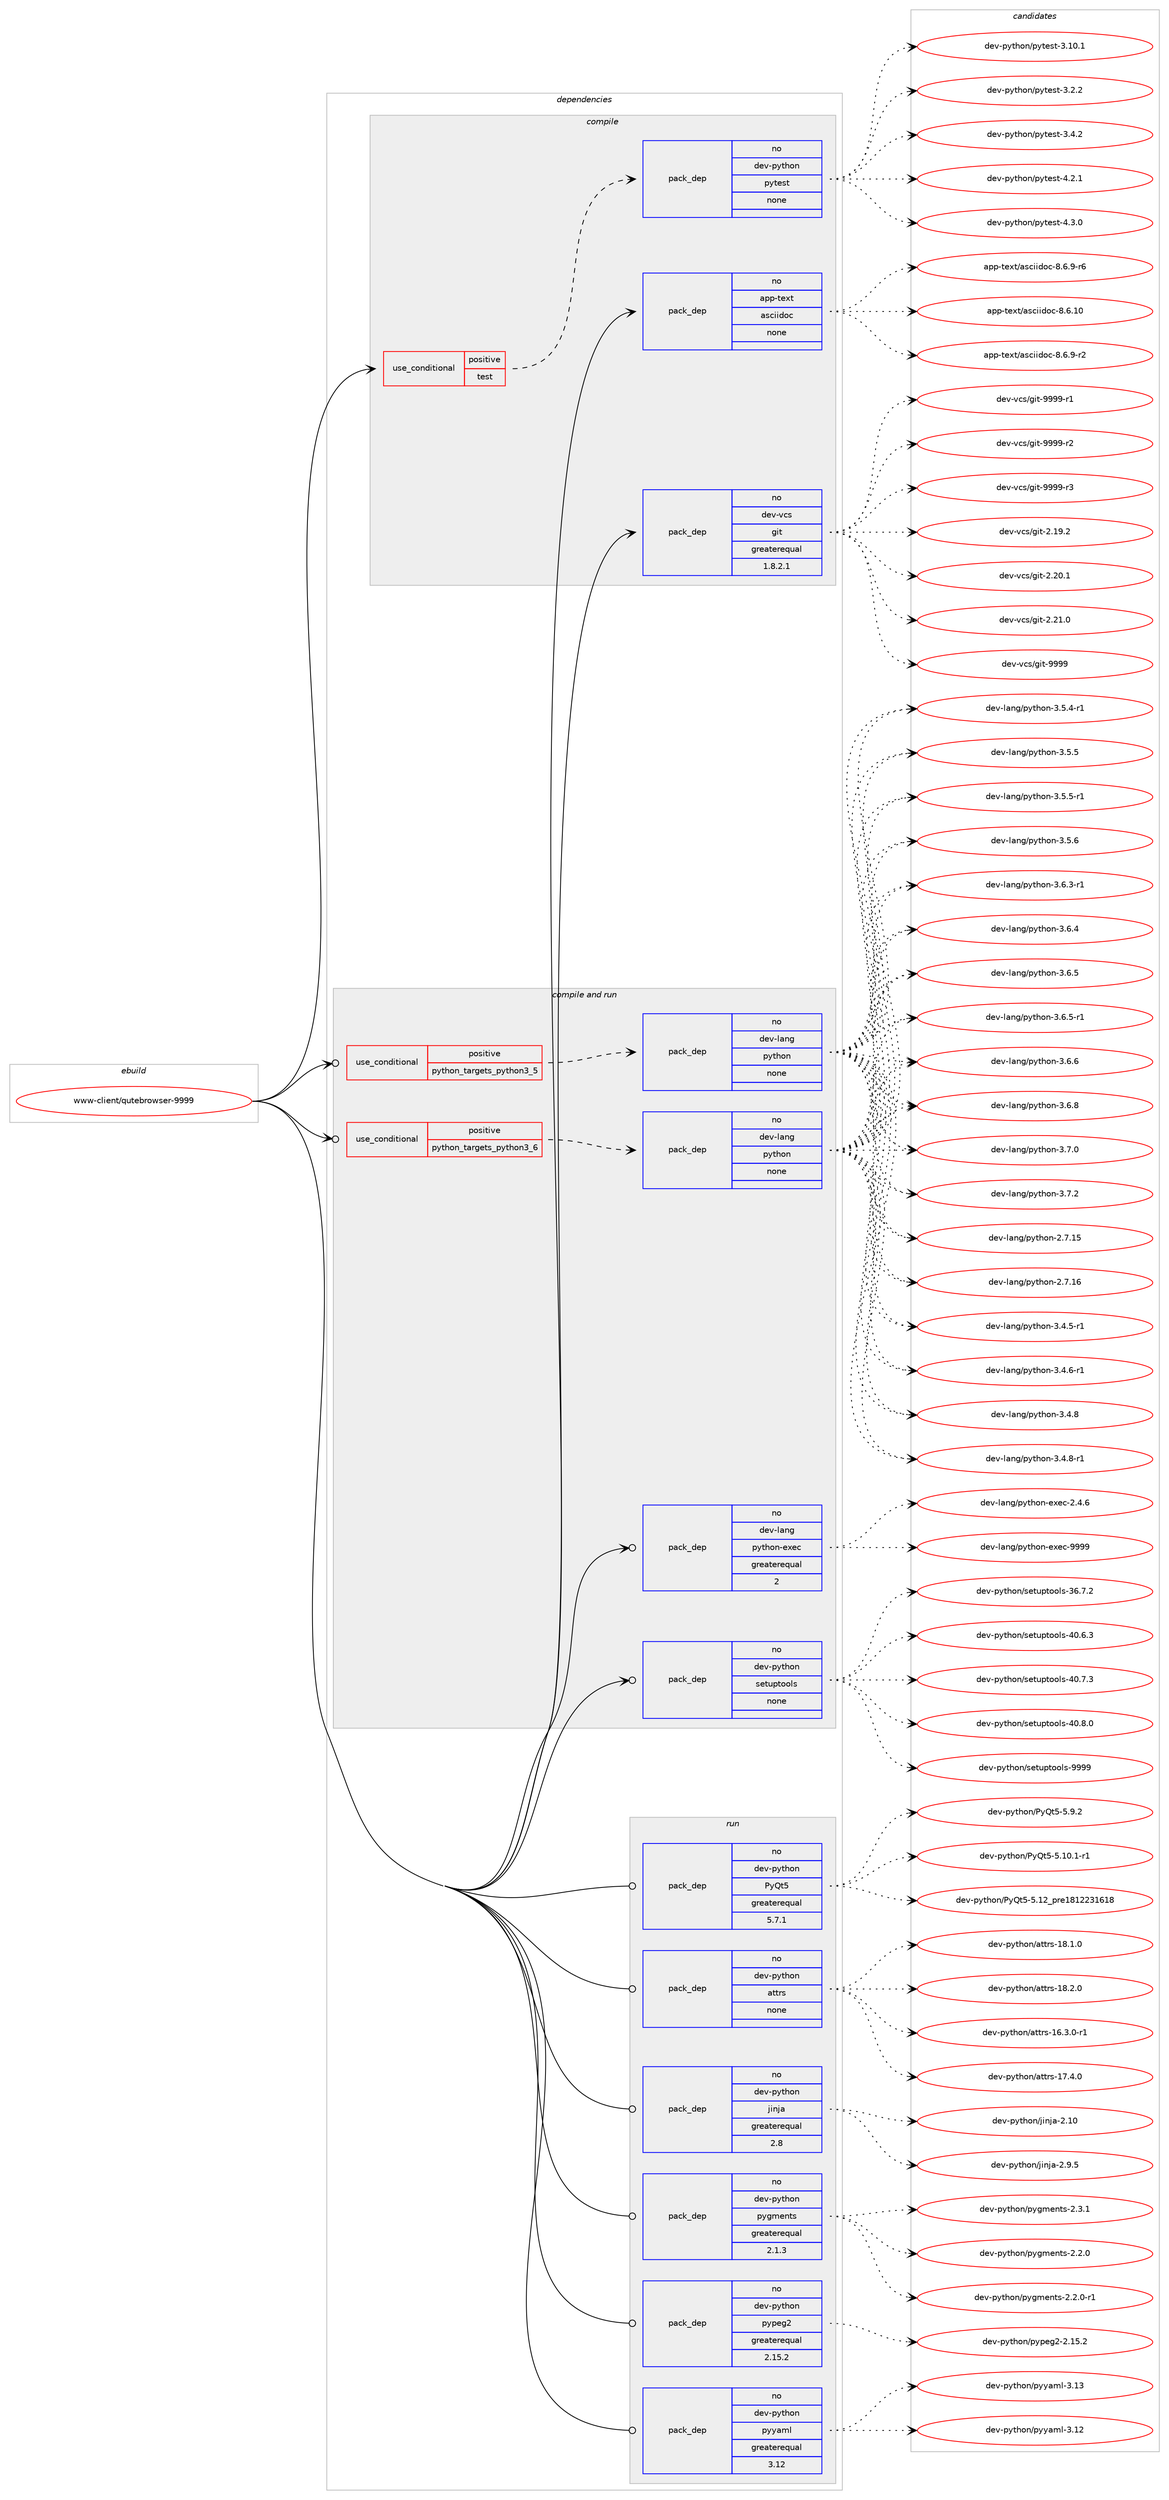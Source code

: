 digraph prolog {

# *************
# Graph options
# *************

newrank=true;
concentrate=true;
compound=true;
graph [rankdir=LR,fontname=Helvetica,fontsize=10,ranksep=1.5];#, ranksep=2.5, nodesep=0.2];
edge  [arrowhead=vee];
node  [fontname=Helvetica,fontsize=10];

# **********
# The ebuild
# **********

subgraph cluster_leftcol {
color=gray;
rank=same;
label=<<i>ebuild</i>>;
id [label="www-client/qutebrowser-9999", color=red, width=4, href="../www-client/qutebrowser-9999.svg"];
}

# ****************
# The dependencies
# ****************

subgraph cluster_midcol {
color=gray;
label=<<i>dependencies</i>>;
subgraph cluster_compile {
fillcolor="#eeeeee";
style=filled;
label=<<i>compile</i>>;
subgraph cond464124 {
dependency1749541 [label=<<TABLE BORDER="0" CELLBORDER="1" CELLSPACING="0" CELLPADDING="4"><TR><TD ROWSPAN="3" CELLPADDING="10">use_conditional</TD></TR><TR><TD>positive</TD></TR><TR><TD>test</TD></TR></TABLE>>, shape=none, color=red];
subgraph pack1256156 {
dependency1749542 [label=<<TABLE BORDER="0" CELLBORDER="1" CELLSPACING="0" CELLPADDING="4" WIDTH="220"><TR><TD ROWSPAN="6" CELLPADDING="30">pack_dep</TD></TR><TR><TD WIDTH="110">no</TD></TR><TR><TD>dev-python</TD></TR><TR><TD>pytest</TD></TR><TR><TD>none</TD></TR><TR><TD></TD></TR></TABLE>>, shape=none, color=blue];
}
dependency1749541:e -> dependency1749542:w [weight=20,style="dashed",arrowhead="vee"];
}
id:e -> dependency1749541:w [weight=20,style="solid",arrowhead="vee"];
subgraph pack1256157 {
dependency1749543 [label=<<TABLE BORDER="0" CELLBORDER="1" CELLSPACING="0" CELLPADDING="4" WIDTH="220"><TR><TD ROWSPAN="6" CELLPADDING="30">pack_dep</TD></TR><TR><TD WIDTH="110">no</TD></TR><TR><TD>app-text</TD></TR><TR><TD>asciidoc</TD></TR><TR><TD>none</TD></TR><TR><TD></TD></TR></TABLE>>, shape=none, color=blue];
}
id:e -> dependency1749543:w [weight=20,style="solid",arrowhead="vee"];
subgraph pack1256158 {
dependency1749544 [label=<<TABLE BORDER="0" CELLBORDER="1" CELLSPACING="0" CELLPADDING="4" WIDTH="220"><TR><TD ROWSPAN="6" CELLPADDING="30">pack_dep</TD></TR><TR><TD WIDTH="110">no</TD></TR><TR><TD>dev-vcs</TD></TR><TR><TD>git</TD></TR><TR><TD>greaterequal</TD></TR><TR><TD>1.8.2.1</TD></TR></TABLE>>, shape=none, color=blue];
}
id:e -> dependency1749544:w [weight=20,style="solid",arrowhead="vee"];
}
subgraph cluster_compileandrun {
fillcolor="#eeeeee";
style=filled;
label=<<i>compile and run</i>>;
subgraph cond464125 {
dependency1749545 [label=<<TABLE BORDER="0" CELLBORDER="1" CELLSPACING="0" CELLPADDING="4"><TR><TD ROWSPAN="3" CELLPADDING="10">use_conditional</TD></TR><TR><TD>positive</TD></TR><TR><TD>python_targets_python3_5</TD></TR></TABLE>>, shape=none, color=red];
subgraph pack1256159 {
dependency1749546 [label=<<TABLE BORDER="0" CELLBORDER="1" CELLSPACING="0" CELLPADDING="4" WIDTH="220"><TR><TD ROWSPAN="6" CELLPADDING="30">pack_dep</TD></TR><TR><TD WIDTH="110">no</TD></TR><TR><TD>dev-lang</TD></TR><TR><TD>python</TD></TR><TR><TD>none</TD></TR><TR><TD></TD></TR></TABLE>>, shape=none, color=blue];
}
dependency1749545:e -> dependency1749546:w [weight=20,style="dashed",arrowhead="vee"];
}
id:e -> dependency1749545:w [weight=20,style="solid",arrowhead="odotvee"];
subgraph cond464126 {
dependency1749547 [label=<<TABLE BORDER="0" CELLBORDER="1" CELLSPACING="0" CELLPADDING="4"><TR><TD ROWSPAN="3" CELLPADDING="10">use_conditional</TD></TR><TR><TD>positive</TD></TR><TR><TD>python_targets_python3_6</TD></TR></TABLE>>, shape=none, color=red];
subgraph pack1256160 {
dependency1749548 [label=<<TABLE BORDER="0" CELLBORDER="1" CELLSPACING="0" CELLPADDING="4" WIDTH="220"><TR><TD ROWSPAN="6" CELLPADDING="30">pack_dep</TD></TR><TR><TD WIDTH="110">no</TD></TR><TR><TD>dev-lang</TD></TR><TR><TD>python</TD></TR><TR><TD>none</TD></TR><TR><TD></TD></TR></TABLE>>, shape=none, color=blue];
}
dependency1749547:e -> dependency1749548:w [weight=20,style="dashed",arrowhead="vee"];
}
id:e -> dependency1749547:w [weight=20,style="solid",arrowhead="odotvee"];
subgraph pack1256161 {
dependency1749549 [label=<<TABLE BORDER="0" CELLBORDER="1" CELLSPACING="0" CELLPADDING="4" WIDTH="220"><TR><TD ROWSPAN="6" CELLPADDING="30">pack_dep</TD></TR><TR><TD WIDTH="110">no</TD></TR><TR><TD>dev-lang</TD></TR><TR><TD>python-exec</TD></TR><TR><TD>greaterequal</TD></TR><TR><TD>2</TD></TR></TABLE>>, shape=none, color=blue];
}
id:e -> dependency1749549:w [weight=20,style="solid",arrowhead="odotvee"];
subgraph pack1256162 {
dependency1749550 [label=<<TABLE BORDER="0" CELLBORDER="1" CELLSPACING="0" CELLPADDING="4" WIDTH="220"><TR><TD ROWSPAN="6" CELLPADDING="30">pack_dep</TD></TR><TR><TD WIDTH="110">no</TD></TR><TR><TD>dev-python</TD></TR><TR><TD>setuptools</TD></TR><TR><TD>none</TD></TR><TR><TD></TD></TR></TABLE>>, shape=none, color=blue];
}
id:e -> dependency1749550:w [weight=20,style="solid",arrowhead="odotvee"];
}
subgraph cluster_run {
fillcolor="#eeeeee";
style=filled;
label=<<i>run</i>>;
subgraph pack1256163 {
dependency1749551 [label=<<TABLE BORDER="0" CELLBORDER="1" CELLSPACING="0" CELLPADDING="4" WIDTH="220"><TR><TD ROWSPAN="6" CELLPADDING="30">pack_dep</TD></TR><TR><TD WIDTH="110">no</TD></TR><TR><TD>dev-python</TD></TR><TR><TD>PyQt5</TD></TR><TR><TD>greaterequal</TD></TR><TR><TD>5.7.1</TD></TR></TABLE>>, shape=none, color=blue];
}
id:e -> dependency1749551:w [weight=20,style="solid",arrowhead="odot"];
subgraph pack1256164 {
dependency1749552 [label=<<TABLE BORDER="0" CELLBORDER="1" CELLSPACING="0" CELLPADDING="4" WIDTH="220"><TR><TD ROWSPAN="6" CELLPADDING="30">pack_dep</TD></TR><TR><TD WIDTH="110">no</TD></TR><TR><TD>dev-python</TD></TR><TR><TD>attrs</TD></TR><TR><TD>none</TD></TR><TR><TD></TD></TR></TABLE>>, shape=none, color=blue];
}
id:e -> dependency1749552:w [weight=20,style="solid",arrowhead="odot"];
subgraph pack1256165 {
dependency1749553 [label=<<TABLE BORDER="0" CELLBORDER="1" CELLSPACING="0" CELLPADDING="4" WIDTH="220"><TR><TD ROWSPAN="6" CELLPADDING="30">pack_dep</TD></TR><TR><TD WIDTH="110">no</TD></TR><TR><TD>dev-python</TD></TR><TR><TD>jinja</TD></TR><TR><TD>greaterequal</TD></TR><TR><TD>2.8</TD></TR></TABLE>>, shape=none, color=blue];
}
id:e -> dependency1749553:w [weight=20,style="solid",arrowhead="odot"];
subgraph pack1256166 {
dependency1749554 [label=<<TABLE BORDER="0" CELLBORDER="1" CELLSPACING="0" CELLPADDING="4" WIDTH="220"><TR><TD ROWSPAN="6" CELLPADDING="30">pack_dep</TD></TR><TR><TD WIDTH="110">no</TD></TR><TR><TD>dev-python</TD></TR><TR><TD>pygments</TD></TR><TR><TD>greaterequal</TD></TR><TR><TD>2.1.3</TD></TR></TABLE>>, shape=none, color=blue];
}
id:e -> dependency1749554:w [weight=20,style="solid",arrowhead="odot"];
subgraph pack1256167 {
dependency1749555 [label=<<TABLE BORDER="0" CELLBORDER="1" CELLSPACING="0" CELLPADDING="4" WIDTH="220"><TR><TD ROWSPAN="6" CELLPADDING="30">pack_dep</TD></TR><TR><TD WIDTH="110">no</TD></TR><TR><TD>dev-python</TD></TR><TR><TD>pypeg2</TD></TR><TR><TD>greaterequal</TD></TR><TR><TD>2.15.2</TD></TR></TABLE>>, shape=none, color=blue];
}
id:e -> dependency1749555:w [weight=20,style="solid",arrowhead="odot"];
subgraph pack1256168 {
dependency1749556 [label=<<TABLE BORDER="0" CELLBORDER="1" CELLSPACING="0" CELLPADDING="4" WIDTH="220"><TR><TD ROWSPAN="6" CELLPADDING="30">pack_dep</TD></TR><TR><TD WIDTH="110">no</TD></TR><TR><TD>dev-python</TD></TR><TR><TD>pyyaml</TD></TR><TR><TD>greaterequal</TD></TR><TR><TD>3.12</TD></TR></TABLE>>, shape=none, color=blue];
}
id:e -> dependency1749556:w [weight=20,style="solid",arrowhead="odot"];
}
}

# **************
# The candidates
# **************

subgraph cluster_choices {
rank=same;
color=gray;
label=<<i>candidates</i>>;

subgraph choice1256156 {
color=black;
nodesep=1;
choice100101118451121211161041111104711212111610111511645514649484649 [label="dev-python/pytest-3.10.1", color=red, width=4,href="../dev-python/pytest-3.10.1.svg"];
choice1001011184511212111610411111047112121116101115116455146504650 [label="dev-python/pytest-3.2.2", color=red, width=4,href="../dev-python/pytest-3.2.2.svg"];
choice1001011184511212111610411111047112121116101115116455146524650 [label="dev-python/pytest-3.4.2", color=red, width=4,href="../dev-python/pytest-3.4.2.svg"];
choice1001011184511212111610411111047112121116101115116455246504649 [label="dev-python/pytest-4.2.1", color=red, width=4,href="../dev-python/pytest-4.2.1.svg"];
choice1001011184511212111610411111047112121116101115116455246514648 [label="dev-python/pytest-4.3.0", color=red, width=4,href="../dev-python/pytest-4.3.0.svg"];
dependency1749542:e -> choice100101118451121211161041111104711212111610111511645514649484649:w [style=dotted,weight="100"];
dependency1749542:e -> choice1001011184511212111610411111047112121116101115116455146504650:w [style=dotted,weight="100"];
dependency1749542:e -> choice1001011184511212111610411111047112121116101115116455146524650:w [style=dotted,weight="100"];
dependency1749542:e -> choice1001011184511212111610411111047112121116101115116455246504649:w [style=dotted,weight="100"];
dependency1749542:e -> choice1001011184511212111610411111047112121116101115116455246514648:w [style=dotted,weight="100"];
}
subgraph choice1256157 {
color=black;
nodesep=1;
choice97112112451161011201164797115991051051001119945564654464948 [label="app-text/asciidoc-8.6.10", color=red, width=4,href="../app-text/asciidoc-8.6.10.svg"];
choice9711211245116101120116479711599105105100111994556465446574511450 [label="app-text/asciidoc-8.6.9-r2", color=red, width=4,href="../app-text/asciidoc-8.6.9-r2.svg"];
choice9711211245116101120116479711599105105100111994556465446574511454 [label="app-text/asciidoc-8.6.9-r6", color=red, width=4,href="../app-text/asciidoc-8.6.9-r6.svg"];
dependency1749543:e -> choice97112112451161011201164797115991051051001119945564654464948:w [style=dotted,weight="100"];
dependency1749543:e -> choice9711211245116101120116479711599105105100111994556465446574511450:w [style=dotted,weight="100"];
dependency1749543:e -> choice9711211245116101120116479711599105105100111994556465446574511454:w [style=dotted,weight="100"];
}
subgraph choice1256158 {
color=black;
nodesep=1;
choice10010111845118991154710310511645504649574650 [label="dev-vcs/git-2.19.2", color=red, width=4,href="../dev-vcs/git-2.19.2.svg"];
choice10010111845118991154710310511645504650484649 [label="dev-vcs/git-2.20.1", color=red, width=4,href="../dev-vcs/git-2.20.1.svg"];
choice10010111845118991154710310511645504650494648 [label="dev-vcs/git-2.21.0", color=red, width=4,href="../dev-vcs/git-2.21.0.svg"];
choice1001011184511899115471031051164557575757 [label="dev-vcs/git-9999", color=red, width=4,href="../dev-vcs/git-9999.svg"];
choice10010111845118991154710310511645575757574511449 [label="dev-vcs/git-9999-r1", color=red, width=4,href="../dev-vcs/git-9999-r1.svg"];
choice10010111845118991154710310511645575757574511450 [label="dev-vcs/git-9999-r2", color=red, width=4,href="../dev-vcs/git-9999-r2.svg"];
choice10010111845118991154710310511645575757574511451 [label="dev-vcs/git-9999-r3", color=red, width=4,href="../dev-vcs/git-9999-r3.svg"];
dependency1749544:e -> choice10010111845118991154710310511645504649574650:w [style=dotted,weight="100"];
dependency1749544:e -> choice10010111845118991154710310511645504650484649:w [style=dotted,weight="100"];
dependency1749544:e -> choice10010111845118991154710310511645504650494648:w [style=dotted,weight="100"];
dependency1749544:e -> choice1001011184511899115471031051164557575757:w [style=dotted,weight="100"];
dependency1749544:e -> choice10010111845118991154710310511645575757574511449:w [style=dotted,weight="100"];
dependency1749544:e -> choice10010111845118991154710310511645575757574511450:w [style=dotted,weight="100"];
dependency1749544:e -> choice10010111845118991154710310511645575757574511451:w [style=dotted,weight="100"];
}
subgraph choice1256159 {
color=black;
nodesep=1;
choice10010111845108971101034711212111610411111045504655464953 [label="dev-lang/python-2.7.15", color=red, width=4,href="../dev-lang/python-2.7.15.svg"];
choice10010111845108971101034711212111610411111045504655464954 [label="dev-lang/python-2.7.16", color=red, width=4,href="../dev-lang/python-2.7.16.svg"];
choice1001011184510897110103471121211161041111104551465246534511449 [label="dev-lang/python-3.4.5-r1", color=red, width=4,href="../dev-lang/python-3.4.5-r1.svg"];
choice1001011184510897110103471121211161041111104551465246544511449 [label="dev-lang/python-3.4.6-r1", color=red, width=4,href="../dev-lang/python-3.4.6-r1.svg"];
choice100101118451089711010347112121116104111110455146524656 [label="dev-lang/python-3.4.8", color=red, width=4,href="../dev-lang/python-3.4.8.svg"];
choice1001011184510897110103471121211161041111104551465246564511449 [label="dev-lang/python-3.4.8-r1", color=red, width=4,href="../dev-lang/python-3.4.8-r1.svg"];
choice1001011184510897110103471121211161041111104551465346524511449 [label="dev-lang/python-3.5.4-r1", color=red, width=4,href="../dev-lang/python-3.5.4-r1.svg"];
choice100101118451089711010347112121116104111110455146534653 [label="dev-lang/python-3.5.5", color=red, width=4,href="../dev-lang/python-3.5.5.svg"];
choice1001011184510897110103471121211161041111104551465346534511449 [label="dev-lang/python-3.5.5-r1", color=red, width=4,href="../dev-lang/python-3.5.5-r1.svg"];
choice100101118451089711010347112121116104111110455146534654 [label="dev-lang/python-3.5.6", color=red, width=4,href="../dev-lang/python-3.5.6.svg"];
choice1001011184510897110103471121211161041111104551465446514511449 [label="dev-lang/python-3.6.3-r1", color=red, width=4,href="../dev-lang/python-3.6.3-r1.svg"];
choice100101118451089711010347112121116104111110455146544652 [label="dev-lang/python-3.6.4", color=red, width=4,href="../dev-lang/python-3.6.4.svg"];
choice100101118451089711010347112121116104111110455146544653 [label="dev-lang/python-3.6.5", color=red, width=4,href="../dev-lang/python-3.6.5.svg"];
choice1001011184510897110103471121211161041111104551465446534511449 [label="dev-lang/python-3.6.5-r1", color=red, width=4,href="../dev-lang/python-3.6.5-r1.svg"];
choice100101118451089711010347112121116104111110455146544654 [label="dev-lang/python-3.6.6", color=red, width=4,href="../dev-lang/python-3.6.6.svg"];
choice100101118451089711010347112121116104111110455146544656 [label="dev-lang/python-3.6.8", color=red, width=4,href="../dev-lang/python-3.6.8.svg"];
choice100101118451089711010347112121116104111110455146554648 [label="dev-lang/python-3.7.0", color=red, width=4,href="../dev-lang/python-3.7.0.svg"];
choice100101118451089711010347112121116104111110455146554650 [label="dev-lang/python-3.7.2", color=red, width=4,href="../dev-lang/python-3.7.2.svg"];
dependency1749546:e -> choice10010111845108971101034711212111610411111045504655464953:w [style=dotted,weight="100"];
dependency1749546:e -> choice10010111845108971101034711212111610411111045504655464954:w [style=dotted,weight="100"];
dependency1749546:e -> choice1001011184510897110103471121211161041111104551465246534511449:w [style=dotted,weight="100"];
dependency1749546:e -> choice1001011184510897110103471121211161041111104551465246544511449:w [style=dotted,weight="100"];
dependency1749546:e -> choice100101118451089711010347112121116104111110455146524656:w [style=dotted,weight="100"];
dependency1749546:e -> choice1001011184510897110103471121211161041111104551465246564511449:w [style=dotted,weight="100"];
dependency1749546:e -> choice1001011184510897110103471121211161041111104551465346524511449:w [style=dotted,weight="100"];
dependency1749546:e -> choice100101118451089711010347112121116104111110455146534653:w [style=dotted,weight="100"];
dependency1749546:e -> choice1001011184510897110103471121211161041111104551465346534511449:w [style=dotted,weight="100"];
dependency1749546:e -> choice100101118451089711010347112121116104111110455146534654:w [style=dotted,weight="100"];
dependency1749546:e -> choice1001011184510897110103471121211161041111104551465446514511449:w [style=dotted,weight="100"];
dependency1749546:e -> choice100101118451089711010347112121116104111110455146544652:w [style=dotted,weight="100"];
dependency1749546:e -> choice100101118451089711010347112121116104111110455146544653:w [style=dotted,weight="100"];
dependency1749546:e -> choice1001011184510897110103471121211161041111104551465446534511449:w [style=dotted,weight="100"];
dependency1749546:e -> choice100101118451089711010347112121116104111110455146544654:w [style=dotted,weight="100"];
dependency1749546:e -> choice100101118451089711010347112121116104111110455146544656:w [style=dotted,weight="100"];
dependency1749546:e -> choice100101118451089711010347112121116104111110455146554648:w [style=dotted,weight="100"];
dependency1749546:e -> choice100101118451089711010347112121116104111110455146554650:w [style=dotted,weight="100"];
}
subgraph choice1256160 {
color=black;
nodesep=1;
choice10010111845108971101034711212111610411111045504655464953 [label="dev-lang/python-2.7.15", color=red, width=4,href="../dev-lang/python-2.7.15.svg"];
choice10010111845108971101034711212111610411111045504655464954 [label="dev-lang/python-2.7.16", color=red, width=4,href="../dev-lang/python-2.7.16.svg"];
choice1001011184510897110103471121211161041111104551465246534511449 [label="dev-lang/python-3.4.5-r1", color=red, width=4,href="../dev-lang/python-3.4.5-r1.svg"];
choice1001011184510897110103471121211161041111104551465246544511449 [label="dev-lang/python-3.4.6-r1", color=red, width=4,href="../dev-lang/python-3.4.6-r1.svg"];
choice100101118451089711010347112121116104111110455146524656 [label="dev-lang/python-3.4.8", color=red, width=4,href="../dev-lang/python-3.4.8.svg"];
choice1001011184510897110103471121211161041111104551465246564511449 [label="dev-lang/python-3.4.8-r1", color=red, width=4,href="../dev-lang/python-3.4.8-r1.svg"];
choice1001011184510897110103471121211161041111104551465346524511449 [label="dev-lang/python-3.5.4-r1", color=red, width=4,href="../dev-lang/python-3.5.4-r1.svg"];
choice100101118451089711010347112121116104111110455146534653 [label="dev-lang/python-3.5.5", color=red, width=4,href="../dev-lang/python-3.5.5.svg"];
choice1001011184510897110103471121211161041111104551465346534511449 [label="dev-lang/python-3.5.5-r1", color=red, width=4,href="../dev-lang/python-3.5.5-r1.svg"];
choice100101118451089711010347112121116104111110455146534654 [label="dev-lang/python-3.5.6", color=red, width=4,href="../dev-lang/python-3.5.6.svg"];
choice1001011184510897110103471121211161041111104551465446514511449 [label="dev-lang/python-3.6.3-r1", color=red, width=4,href="../dev-lang/python-3.6.3-r1.svg"];
choice100101118451089711010347112121116104111110455146544652 [label="dev-lang/python-3.6.4", color=red, width=4,href="../dev-lang/python-3.6.4.svg"];
choice100101118451089711010347112121116104111110455146544653 [label="dev-lang/python-3.6.5", color=red, width=4,href="../dev-lang/python-3.6.5.svg"];
choice1001011184510897110103471121211161041111104551465446534511449 [label="dev-lang/python-3.6.5-r1", color=red, width=4,href="../dev-lang/python-3.6.5-r1.svg"];
choice100101118451089711010347112121116104111110455146544654 [label="dev-lang/python-3.6.6", color=red, width=4,href="../dev-lang/python-3.6.6.svg"];
choice100101118451089711010347112121116104111110455146544656 [label="dev-lang/python-3.6.8", color=red, width=4,href="../dev-lang/python-3.6.8.svg"];
choice100101118451089711010347112121116104111110455146554648 [label="dev-lang/python-3.7.0", color=red, width=4,href="../dev-lang/python-3.7.0.svg"];
choice100101118451089711010347112121116104111110455146554650 [label="dev-lang/python-3.7.2", color=red, width=4,href="../dev-lang/python-3.7.2.svg"];
dependency1749548:e -> choice10010111845108971101034711212111610411111045504655464953:w [style=dotted,weight="100"];
dependency1749548:e -> choice10010111845108971101034711212111610411111045504655464954:w [style=dotted,weight="100"];
dependency1749548:e -> choice1001011184510897110103471121211161041111104551465246534511449:w [style=dotted,weight="100"];
dependency1749548:e -> choice1001011184510897110103471121211161041111104551465246544511449:w [style=dotted,weight="100"];
dependency1749548:e -> choice100101118451089711010347112121116104111110455146524656:w [style=dotted,weight="100"];
dependency1749548:e -> choice1001011184510897110103471121211161041111104551465246564511449:w [style=dotted,weight="100"];
dependency1749548:e -> choice1001011184510897110103471121211161041111104551465346524511449:w [style=dotted,weight="100"];
dependency1749548:e -> choice100101118451089711010347112121116104111110455146534653:w [style=dotted,weight="100"];
dependency1749548:e -> choice1001011184510897110103471121211161041111104551465346534511449:w [style=dotted,weight="100"];
dependency1749548:e -> choice100101118451089711010347112121116104111110455146534654:w [style=dotted,weight="100"];
dependency1749548:e -> choice1001011184510897110103471121211161041111104551465446514511449:w [style=dotted,weight="100"];
dependency1749548:e -> choice100101118451089711010347112121116104111110455146544652:w [style=dotted,weight="100"];
dependency1749548:e -> choice100101118451089711010347112121116104111110455146544653:w [style=dotted,weight="100"];
dependency1749548:e -> choice1001011184510897110103471121211161041111104551465446534511449:w [style=dotted,weight="100"];
dependency1749548:e -> choice100101118451089711010347112121116104111110455146544654:w [style=dotted,weight="100"];
dependency1749548:e -> choice100101118451089711010347112121116104111110455146544656:w [style=dotted,weight="100"];
dependency1749548:e -> choice100101118451089711010347112121116104111110455146554648:w [style=dotted,weight="100"];
dependency1749548:e -> choice100101118451089711010347112121116104111110455146554650:w [style=dotted,weight="100"];
}
subgraph choice1256161 {
color=black;
nodesep=1;
choice1001011184510897110103471121211161041111104510112010199455046524654 [label="dev-lang/python-exec-2.4.6", color=red, width=4,href="../dev-lang/python-exec-2.4.6.svg"];
choice10010111845108971101034711212111610411111045101120101994557575757 [label="dev-lang/python-exec-9999", color=red, width=4,href="../dev-lang/python-exec-9999.svg"];
dependency1749549:e -> choice1001011184510897110103471121211161041111104510112010199455046524654:w [style=dotted,weight="100"];
dependency1749549:e -> choice10010111845108971101034711212111610411111045101120101994557575757:w [style=dotted,weight="100"];
}
subgraph choice1256162 {
color=black;
nodesep=1;
choice100101118451121211161041111104711510111611711211611111110811545515446554650 [label="dev-python/setuptools-36.7.2", color=red, width=4,href="../dev-python/setuptools-36.7.2.svg"];
choice100101118451121211161041111104711510111611711211611111110811545524846544651 [label="dev-python/setuptools-40.6.3", color=red, width=4,href="../dev-python/setuptools-40.6.3.svg"];
choice100101118451121211161041111104711510111611711211611111110811545524846554651 [label="dev-python/setuptools-40.7.3", color=red, width=4,href="../dev-python/setuptools-40.7.3.svg"];
choice100101118451121211161041111104711510111611711211611111110811545524846564648 [label="dev-python/setuptools-40.8.0", color=red, width=4,href="../dev-python/setuptools-40.8.0.svg"];
choice10010111845112121116104111110471151011161171121161111111081154557575757 [label="dev-python/setuptools-9999", color=red, width=4,href="../dev-python/setuptools-9999.svg"];
dependency1749550:e -> choice100101118451121211161041111104711510111611711211611111110811545515446554650:w [style=dotted,weight="100"];
dependency1749550:e -> choice100101118451121211161041111104711510111611711211611111110811545524846544651:w [style=dotted,weight="100"];
dependency1749550:e -> choice100101118451121211161041111104711510111611711211611111110811545524846554651:w [style=dotted,weight="100"];
dependency1749550:e -> choice100101118451121211161041111104711510111611711211611111110811545524846564648:w [style=dotted,weight="100"];
dependency1749550:e -> choice10010111845112121116104111110471151011161171121161111111081154557575757:w [style=dotted,weight="100"];
}
subgraph choice1256163 {
color=black;
nodesep=1;
choice1001011184511212111610411111047801218111653455346494846494511449 [label="dev-python/PyQt5-5.10.1-r1", color=red, width=4,href="../dev-python/PyQt5-5.10.1-r1.svg"];
choice100101118451121211161041111104780121811165345534649509511211410149564950505149544956 [label="dev-python/PyQt5-5.12_pre1812231618", color=red, width=4,href="../dev-python/PyQt5-5.12_pre1812231618.svg"];
choice1001011184511212111610411111047801218111653455346574650 [label="dev-python/PyQt5-5.9.2", color=red, width=4,href="../dev-python/PyQt5-5.9.2.svg"];
dependency1749551:e -> choice1001011184511212111610411111047801218111653455346494846494511449:w [style=dotted,weight="100"];
dependency1749551:e -> choice100101118451121211161041111104780121811165345534649509511211410149564950505149544956:w [style=dotted,weight="100"];
dependency1749551:e -> choice1001011184511212111610411111047801218111653455346574650:w [style=dotted,weight="100"];
}
subgraph choice1256164 {
color=black;
nodesep=1;
choice100101118451121211161041111104797116116114115454954465146484511449 [label="dev-python/attrs-16.3.0-r1", color=red, width=4,href="../dev-python/attrs-16.3.0-r1.svg"];
choice10010111845112121116104111110479711611611411545495546524648 [label="dev-python/attrs-17.4.0", color=red, width=4,href="../dev-python/attrs-17.4.0.svg"];
choice10010111845112121116104111110479711611611411545495646494648 [label="dev-python/attrs-18.1.0", color=red, width=4,href="../dev-python/attrs-18.1.0.svg"];
choice10010111845112121116104111110479711611611411545495646504648 [label="dev-python/attrs-18.2.0", color=red, width=4,href="../dev-python/attrs-18.2.0.svg"];
dependency1749552:e -> choice100101118451121211161041111104797116116114115454954465146484511449:w [style=dotted,weight="100"];
dependency1749552:e -> choice10010111845112121116104111110479711611611411545495546524648:w [style=dotted,weight="100"];
dependency1749552:e -> choice10010111845112121116104111110479711611611411545495646494648:w [style=dotted,weight="100"];
dependency1749552:e -> choice10010111845112121116104111110479711611611411545495646504648:w [style=dotted,weight="100"];
}
subgraph choice1256165 {
color=black;
nodesep=1;
choice1001011184511212111610411111047106105110106974550464948 [label="dev-python/jinja-2.10", color=red, width=4,href="../dev-python/jinja-2.10.svg"];
choice100101118451121211161041111104710610511010697455046574653 [label="dev-python/jinja-2.9.5", color=red, width=4,href="../dev-python/jinja-2.9.5.svg"];
dependency1749553:e -> choice1001011184511212111610411111047106105110106974550464948:w [style=dotted,weight="100"];
dependency1749553:e -> choice100101118451121211161041111104710610511010697455046574653:w [style=dotted,weight="100"];
}
subgraph choice1256166 {
color=black;
nodesep=1;
choice1001011184511212111610411111047112121103109101110116115455046504648 [label="dev-python/pygments-2.2.0", color=red, width=4,href="../dev-python/pygments-2.2.0.svg"];
choice10010111845112121116104111110471121211031091011101161154550465046484511449 [label="dev-python/pygments-2.2.0-r1", color=red, width=4,href="../dev-python/pygments-2.2.0-r1.svg"];
choice1001011184511212111610411111047112121103109101110116115455046514649 [label="dev-python/pygments-2.3.1", color=red, width=4,href="../dev-python/pygments-2.3.1.svg"];
dependency1749554:e -> choice1001011184511212111610411111047112121103109101110116115455046504648:w [style=dotted,weight="100"];
dependency1749554:e -> choice10010111845112121116104111110471121211031091011101161154550465046484511449:w [style=dotted,weight="100"];
dependency1749554:e -> choice1001011184511212111610411111047112121103109101110116115455046514649:w [style=dotted,weight="100"];
}
subgraph choice1256167 {
color=black;
nodesep=1;
choice10010111845112121116104111110471121211121011035045504649534650 [label="dev-python/pypeg2-2.15.2", color=red, width=4,href="../dev-python/pypeg2-2.15.2.svg"];
dependency1749555:e -> choice10010111845112121116104111110471121211121011035045504649534650:w [style=dotted,weight="100"];
}
subgraph choice1256168 {
color=black;
nodesep=1;
choice1001011184511212111610411111047112121121971091084551464950 [label="dev-python/pyyaml-3.12", color=red, width=4,href="../dev-python/pyyaml-3.12.svg"];
choice1001011184511212111610411111047112121121971091084551464951 [label="dev-python/pyyaml-3.13", color=red, width=4,href="../dev-python/pyyaml-3.13.svg"];
dependency1749556:e -> choice1001011184511212111610411111047112121121971091084551464950:w [style=dotted,weight="100"];
dependency1749556:e -> choice1001011184511212111610411111047112121121971091084551464951:w [style=dotted,weight="100"];
}
}

}
